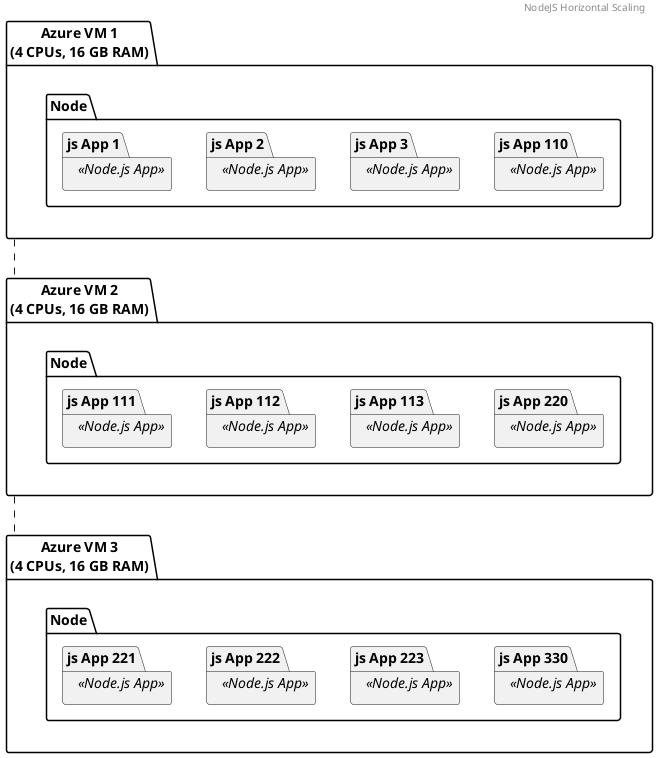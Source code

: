 @startuml NodeJS Horizontal Scaling
header NodeJS Horizontal Scaling
skinparam componentStyle uml2

!define AzureYellow #F9A825
!define AzureBlue #0078D4
!define AzurePurple #512DA8
!define AzureGreen #007A3E

package "Azure VM 1\n(4 CPUs, 16 GB RAM)" as VM1 {
    package "Node.js App 110" <<Node.js App>> {
    }
    package "Node.js App 3" <<Node.js App>> {
    }
    package "Node.js App 2" <<Node.js App>> {
    }
    package "Node.js App 1" <<Node.js App>> {
    }

    ' VM1 -down-> Node.jsApp1: <<deploy>>
    ' VM1 -down-> Node.jsApp2: <<deploy>>
    ' VM1 -down-> Node.jsApp3: <<deploy>>
}

package "Azure VM 2\n(4 CPUs, 16 GB RAM)" as VM2 {
    package "Node.js App 220" <<Node.js App>> {
    }
    package "Node.js App 113" <<Node.js App>> {
    }
    package "Node.js App 112" <<Node.js App>> {
    }
    package "Node.js App 111" <<Node.js App>> {
    }

    ' VM2 -down-> Node.jsApp4: <<deploy>>
    ' VM2 -down-> Node.jsApp5: <<deploy>>
    ' VM2 -down-> Node.jsApp6: <<deploy>>
}

package "Azure VM 3\n(4 CPUs, 16 GB RAM)" as VM3 {
    package "Node.js App 330" <<Node.js App>> {
    }
    package "Node.js App 223" <<Node.js App>> {
    }
    package "Node.js App 222" <<Node.js App>> {
    }
    package "Node.js App 221" <<Node.js App>> {
    }

    ' VM3 -down-> Node.jsApp7: <<deploy>>
    ' VM3 -down-> Node.jsApp8: <<deploy>>
    ' VM3 -down-> Node.jsApp9: <<deploy>>
}

VM1 .. VM2
VM2 .. VM3

@enduml
